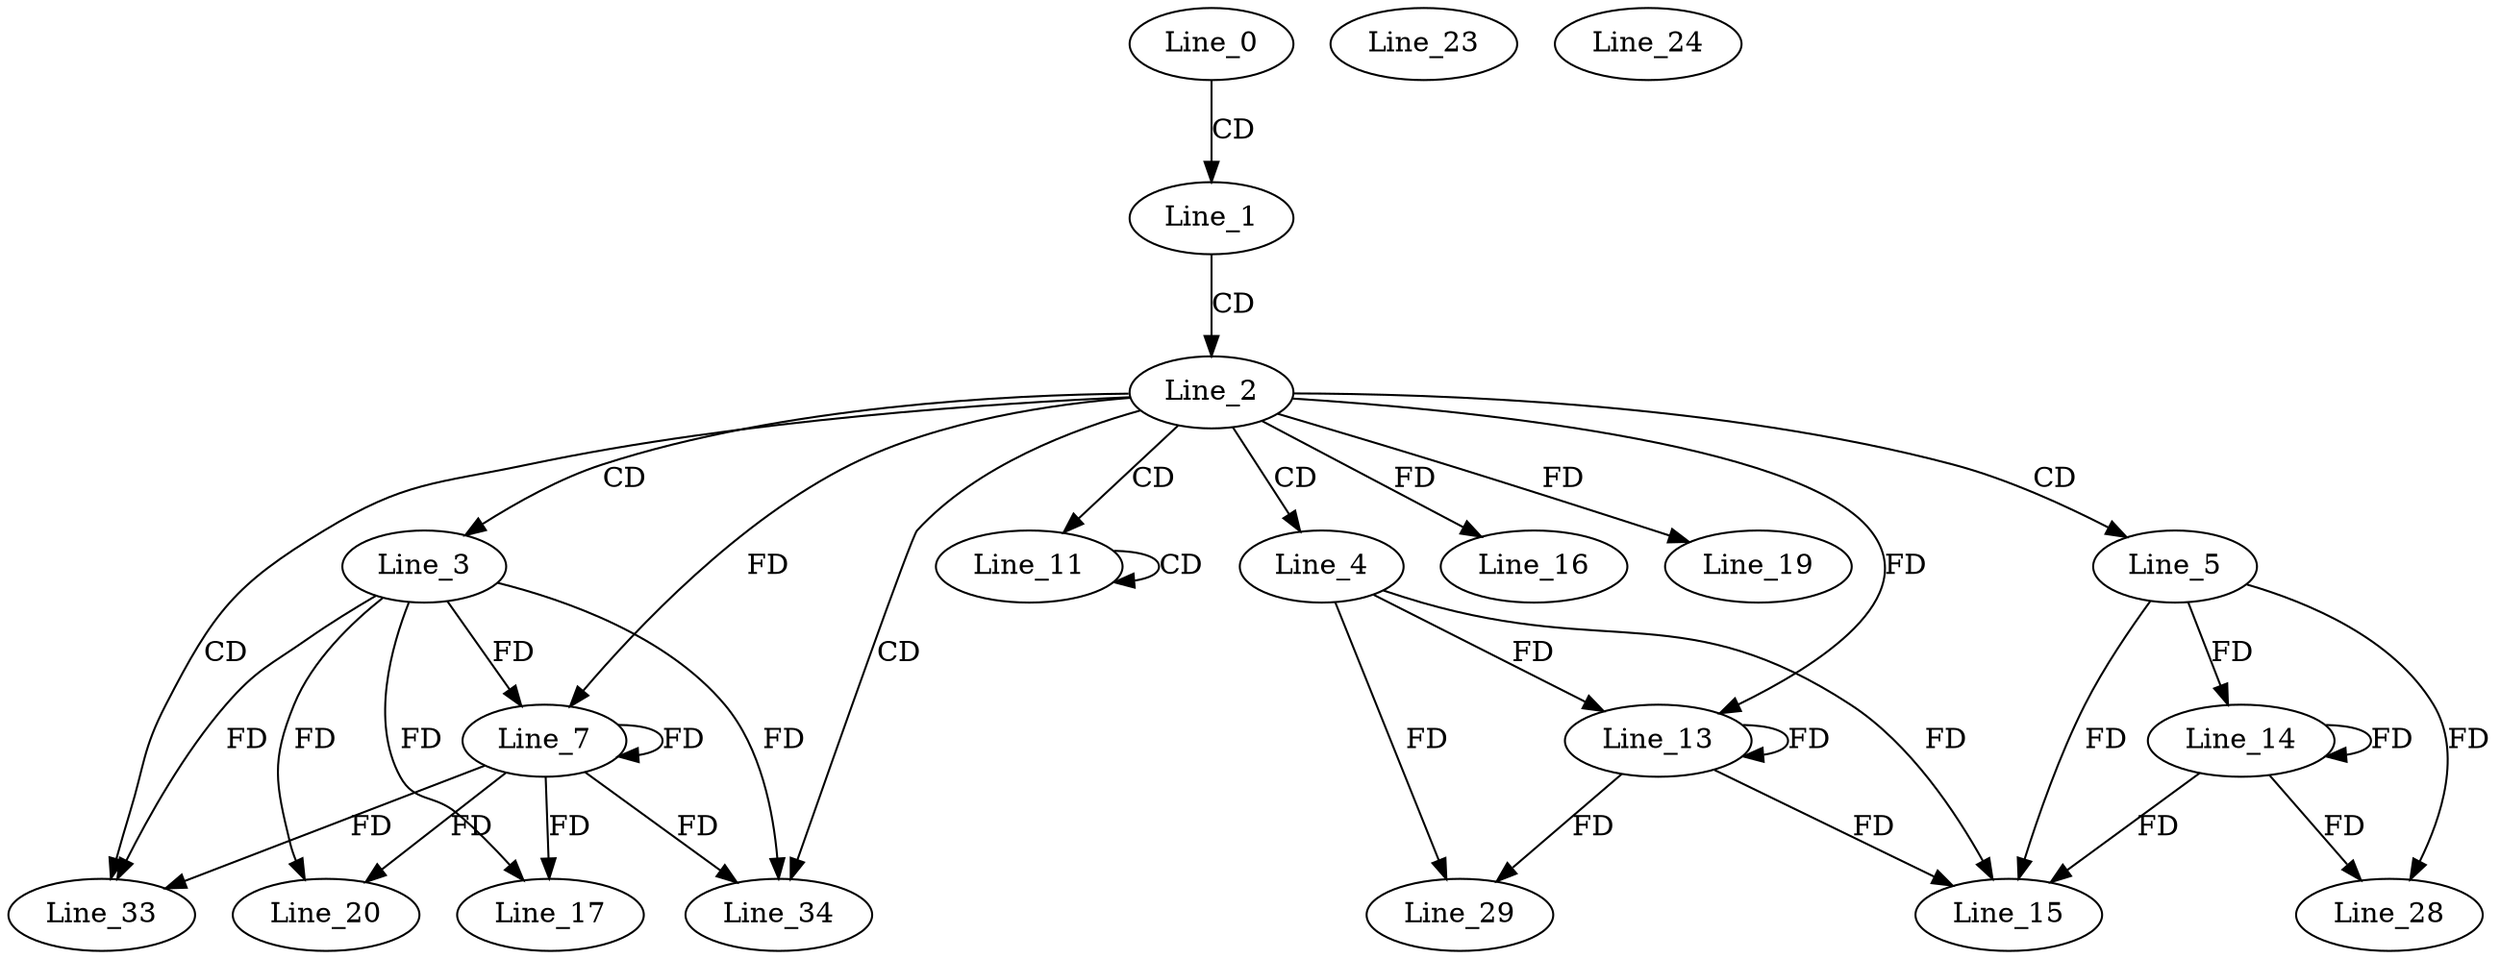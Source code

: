 digraph G {
  Line_0;
  Line_1;
  Line_2;
  Line_3;
  Line_4;
  Line_5;
  Line_7;
  Line_7;
  Line_11;
  Line_11;
  Line_13;
  Line_13;
  Line_14;
  Line_15;
  Line_16;
  Line_17;
  Line_19;
  Line_20;
  Line_23;
  Line_24;
  Line_28;
  Line_29;
  Line_33;
  Line_34;
  Line_0 -> Line_1 [ label="CD" ];
  Line_1 -> Line_2 [ label="CD" ];
  Line_2 -> Line_3 [ label="CD" ];
  Line_2 -> Line_4 [ label="CD" ];
  Line_2 -> Line_5 [ label="CD" ];
  Line_3 -> Line_7 [ label="FD" ];
  Line_7 -> Line_7 [ label="FD" ];
  Line_2 -> Line_7 [ label="FD" ];
  Line_2 -> Line_11 [ label="CD" ];
  Line_11 -> Line_11 [ label="CD" ];
  Line_4 -> Line_13 [ label="FD" ];
  Line_13 -> Line_13 [ label="FD" ];
  Line_2 -> Line_13 [ label="FD" ];
  Line_5 -> Line_14 [ label="FD" ];
  Line_14 -> Line_14 [ label="FD" ];
  Line_4 -> Line_15 [ label="FD" ];
  Line_13 -> Line_15 [ label="FD" ];
  Line_5 -> Line_15 [ label="FD" ];
  Line_14 -> Line_15 [ label="FD" ];
  Line_2 -> Line_16 [ label="FD" ];
  Line_3 -> Line_17 [ label="FD" ];
  Line_7 -> Line_17 [ label="FD" ];
  Line_2 -> Line_19 [ label="FD" ];
  Line_3 -> Line_20 [ label="FD" ];
  Line_7 -> Line_20 [ label="FD" ];
  Line_5 -> Line_28 [ label="FD" ];
  Line_14 -> Line_28 [ label="FD" ];
  Line_4 -> Line_29 [ label="FD" ];
  Line_13 -> Line_29 [ label="FD" ];
  Line_2 -> Line_33 [ label="CD" ];
  Line_3 -> Line_33 [ label="FD" ];
  Line_7 -> Line_33 [ label="FD" ];
  Line_2 -> Line_34 [ label="CD" ];
  Line_3 -> Line_34 [ label="FD" ];
  Line_7 -> Line_34 [ label="FD" ];
}
